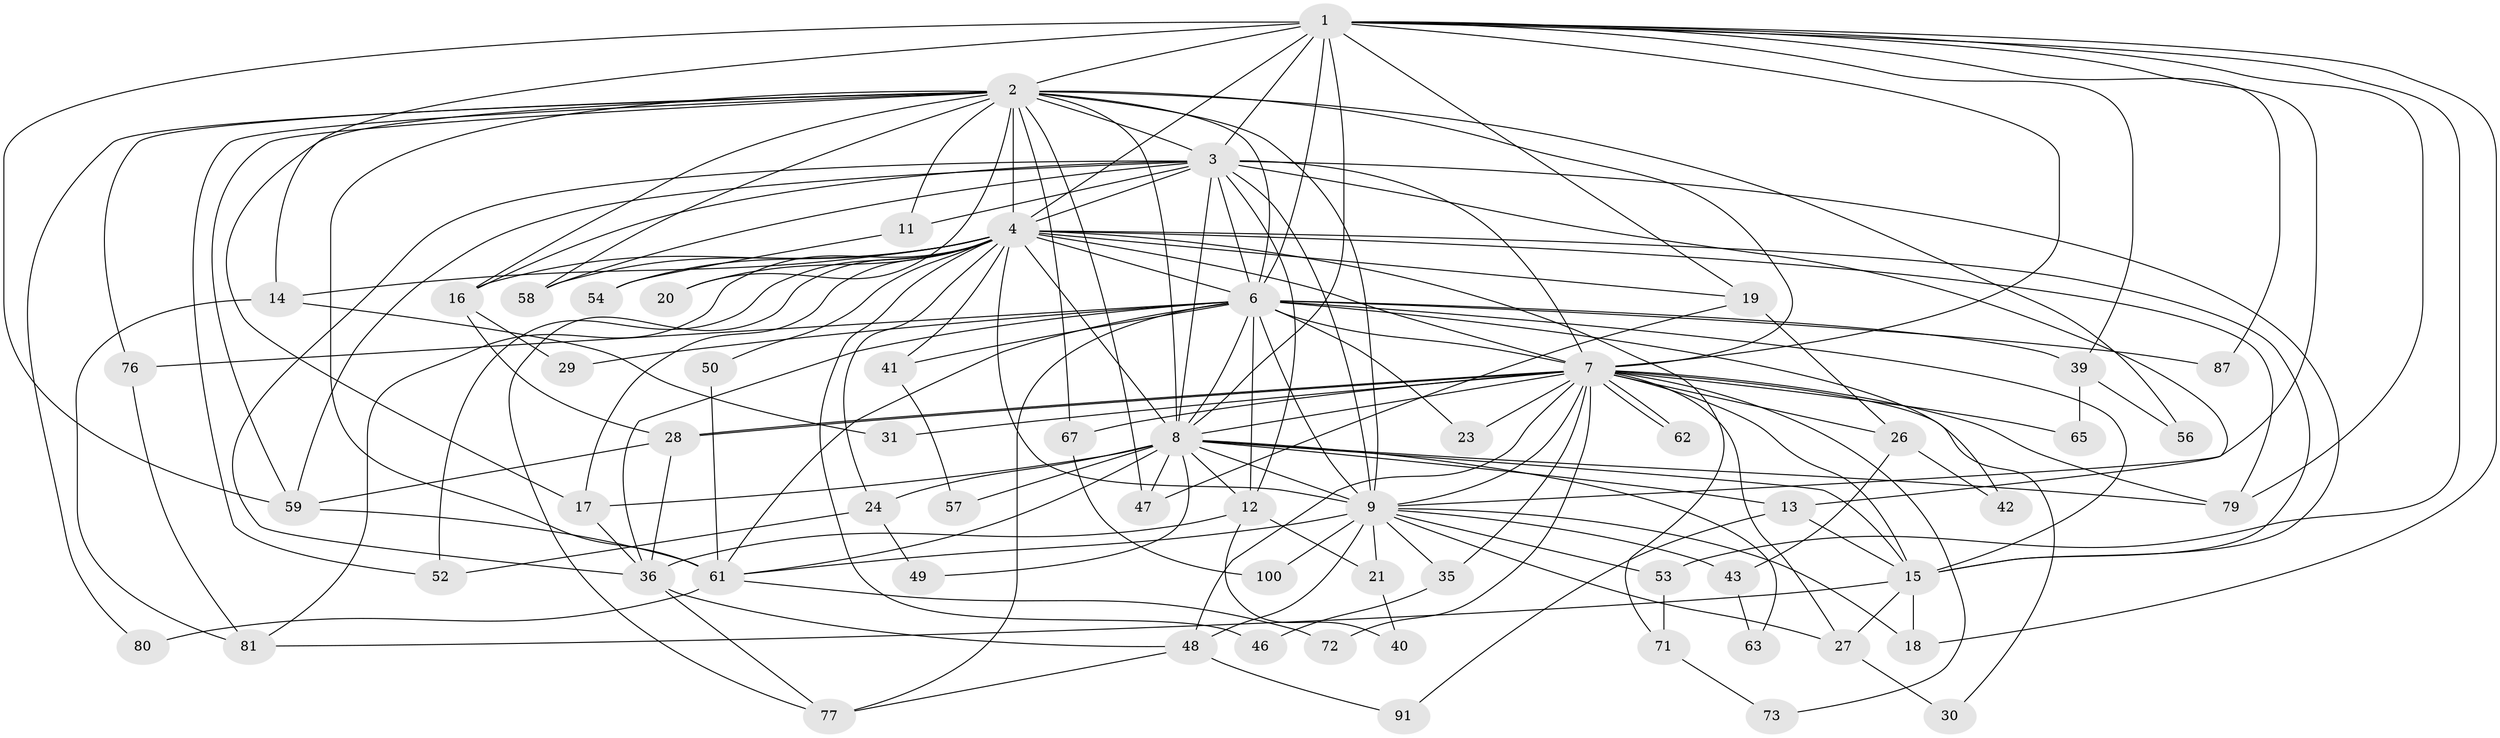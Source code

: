 // original degree distribution, {18: 0.009615384615384616, 26: 0.009615384615384616, 17: 0.009615384615384616, 13: 0.009615384615384616, 10: 0.019230769230769232, 21: 0.019230769230769232, 25: 0.009615384615384616, 20: 0.009615384615384616, 23: 0.009615384615384616, 3: 0.19230769230769232, 6: 0.019230769230769232, 4: 0.10576923076923077, 5: 0.0673076923076923, 2: 0.5, 7: 0.009615384615384616}
// Generated by graph-tools (version 1.1) at 2025/17/03/04/25 18:17:24]
// undirected, 62 vertices, 164 edges
graph export_dot {
graph [start="1"]
  node [color=gray90,style=filled];
  1;
  2 [super="+75+66+33"];
  3 [super="+68+74+60"];
  4 [super="+5+51+10"];
  6;
  7 [super="+82+22"];
  8 [super="+45"];
  9;
  11;
  12;
  13;
  14 [super="+25"];
  15 [super="+95+83+70+34+55+44"];
  16 [super="+101"];
  17;
  18;
  19;
  20;
  21;
  23;
  24;
  26;
  27;
  28 [super="+78"];
  29;
  30;
  31;
  35;
  36 [super="+69+38"];
  39;
  40;
  41;
  42;
  43;
  46;
  47;
  48 [super="+99+88"];
  49;
  50;
  52 [super="+98"];
  53;
  54;
  56;
  57;
  58 [super="+96"];
  59 [super="+94"];
  61 [super="+84+64+93"];
  62;
  63;
  65;
  67;
  71;
  72;
  73;
  76 [super="+90"];
  77 [super="+85"];
  79 [super="+86+103"];
  80;
  81;
  87;
  91;
  100;
  1 -- 2 [weight=2];
  1 -- 3;
  1 -- 4 [weight=3];
  1 -- 6;
  1 -- 7;
  1 -- 8;
  1 -- 9;
  1 -- 14;
  1 -- 18;
  1 -- 19;
  1 -- 39;
  1 -- 53;
  1 -- 59;
  1 -- 87;
  1 -- 79;
  2 -- 3;
  2 -- 4 [weight=4];
  2 -- 6;
  2 -- 7 [weight=2];
  2 -- 8;
  2 -- 9 [weight=2];
  2 -- 11;
  2 -- 16;
  2 -- 17;
  2 -- 20;
  2 -- 52;
  2 -- 56;
  2 -- 58;
  2 -- 59;
  2 -- 61;
  2 -- 67;
  2 -- 76;
  2 -- 80;
  2 -- 47;
  3 -- 4 [weight=3];
  3 -- 6;
  3 -- 7;
  3 -- 8;
  3 -- 9;
  3 -- 11;
  3 -- 13;
  3 -- 15;
  3 -- 36;
  3 -- 58;
  3 -- 12;
  3 -- 16;
  3 -- 59;
  4 -- 6 [weight=3];
  4 -- 7 [weight=3];
  4 -- 8 [weight=3];
  4 -- 9 [weight=3];
  4 -- 52;
  4 -- 81;
  4 -- 14 [weight=2];
  4 -- 16;
  4 -- 15 [weight=2];
  4 -- 71;
  4 -- 77;
  4 -- 79;
  4 -- 17;
  4 -- 19;
  4 -- 20;
  4 -- 24;
  4 -- 41;
  4 -- 46;
  4 -- 50;
  4 -- 54;
  4 -- 58;
  6 -- 7;
  6 -- 8;
  6 -- 9;
  6 -- 12;
  6 -- 23;
  6 -- 29;
  6 -- 36;
  6 -- 39;
  6 -- 41;
  6 -- 42;
  6 -- 76;
  6 -- 87;
  6 -- 15;
  6 -- 77;
  6 -- 61;
  7 -- 8 [weight=2];
  7 -- 9;
  7 -- 28;
  7 -- 28;
  7 -- 30;
  7 -- 31;
  7 -- 35;
  7 -- 48;
  7 -- 62;
  7 -- 62;
  7 -- 65;
  7 -- 72;
  7 -- 73;
  7 -- 15;
  7 -- 79;
  7 -- 67;
  7 -- 23;
  7 -- 26;
  7 -- 27;
  8 -- 9;
  8 -- 12;
  8 -- 13;
  8 -- 24;
  8 -- 47;
  8 -- 49;
  8 -- 57;
  8 -- 63;
  8 -- 79;
  8 -- 61;
  8 -- 17;
  8 -- 15;
  9 -- 18;
  9 -- 21;
  9 -- 27;
  9 -- 35;
  9 -- 43;
  9 -- 53;
  9 -- 100;
  9 -- 48 [weight=2];
  9 -- 61;
  11 -- 54;
  12 -- 21;
  12 -- 36;
  12 -- 40;
  13 -- 15;
  13 -- 91;
  14 -- 31;
  14 -- 81;
  15 -- 81;
  15 -- 18;
  15 -- 27;
  16 -- 29;
  16 -- 28;
  17 -- 36;
  19 -- 26;
  19 -- 47;
  21 -- 40;
  24 -- 49;
  24 -- 52;
  26 -- 42;
  26 -- 43;
  27 -- 30;
  28 -- 59;
  28 -- 36;
  35 -- 46;
  36 -- 48;
  36 -- 77;
  39 -- 56;
  39 -- 65;
  41 -- 57;
  43 -- 63;
  48 -- 91;
  48 -- 77;
  50 -- 61;
  53 -- 71;
  59 -- 61;
  61 -- 80;
  61 -- 72;
  67 -- 100;
  71 -- 73;
  76 -- 81;
}
